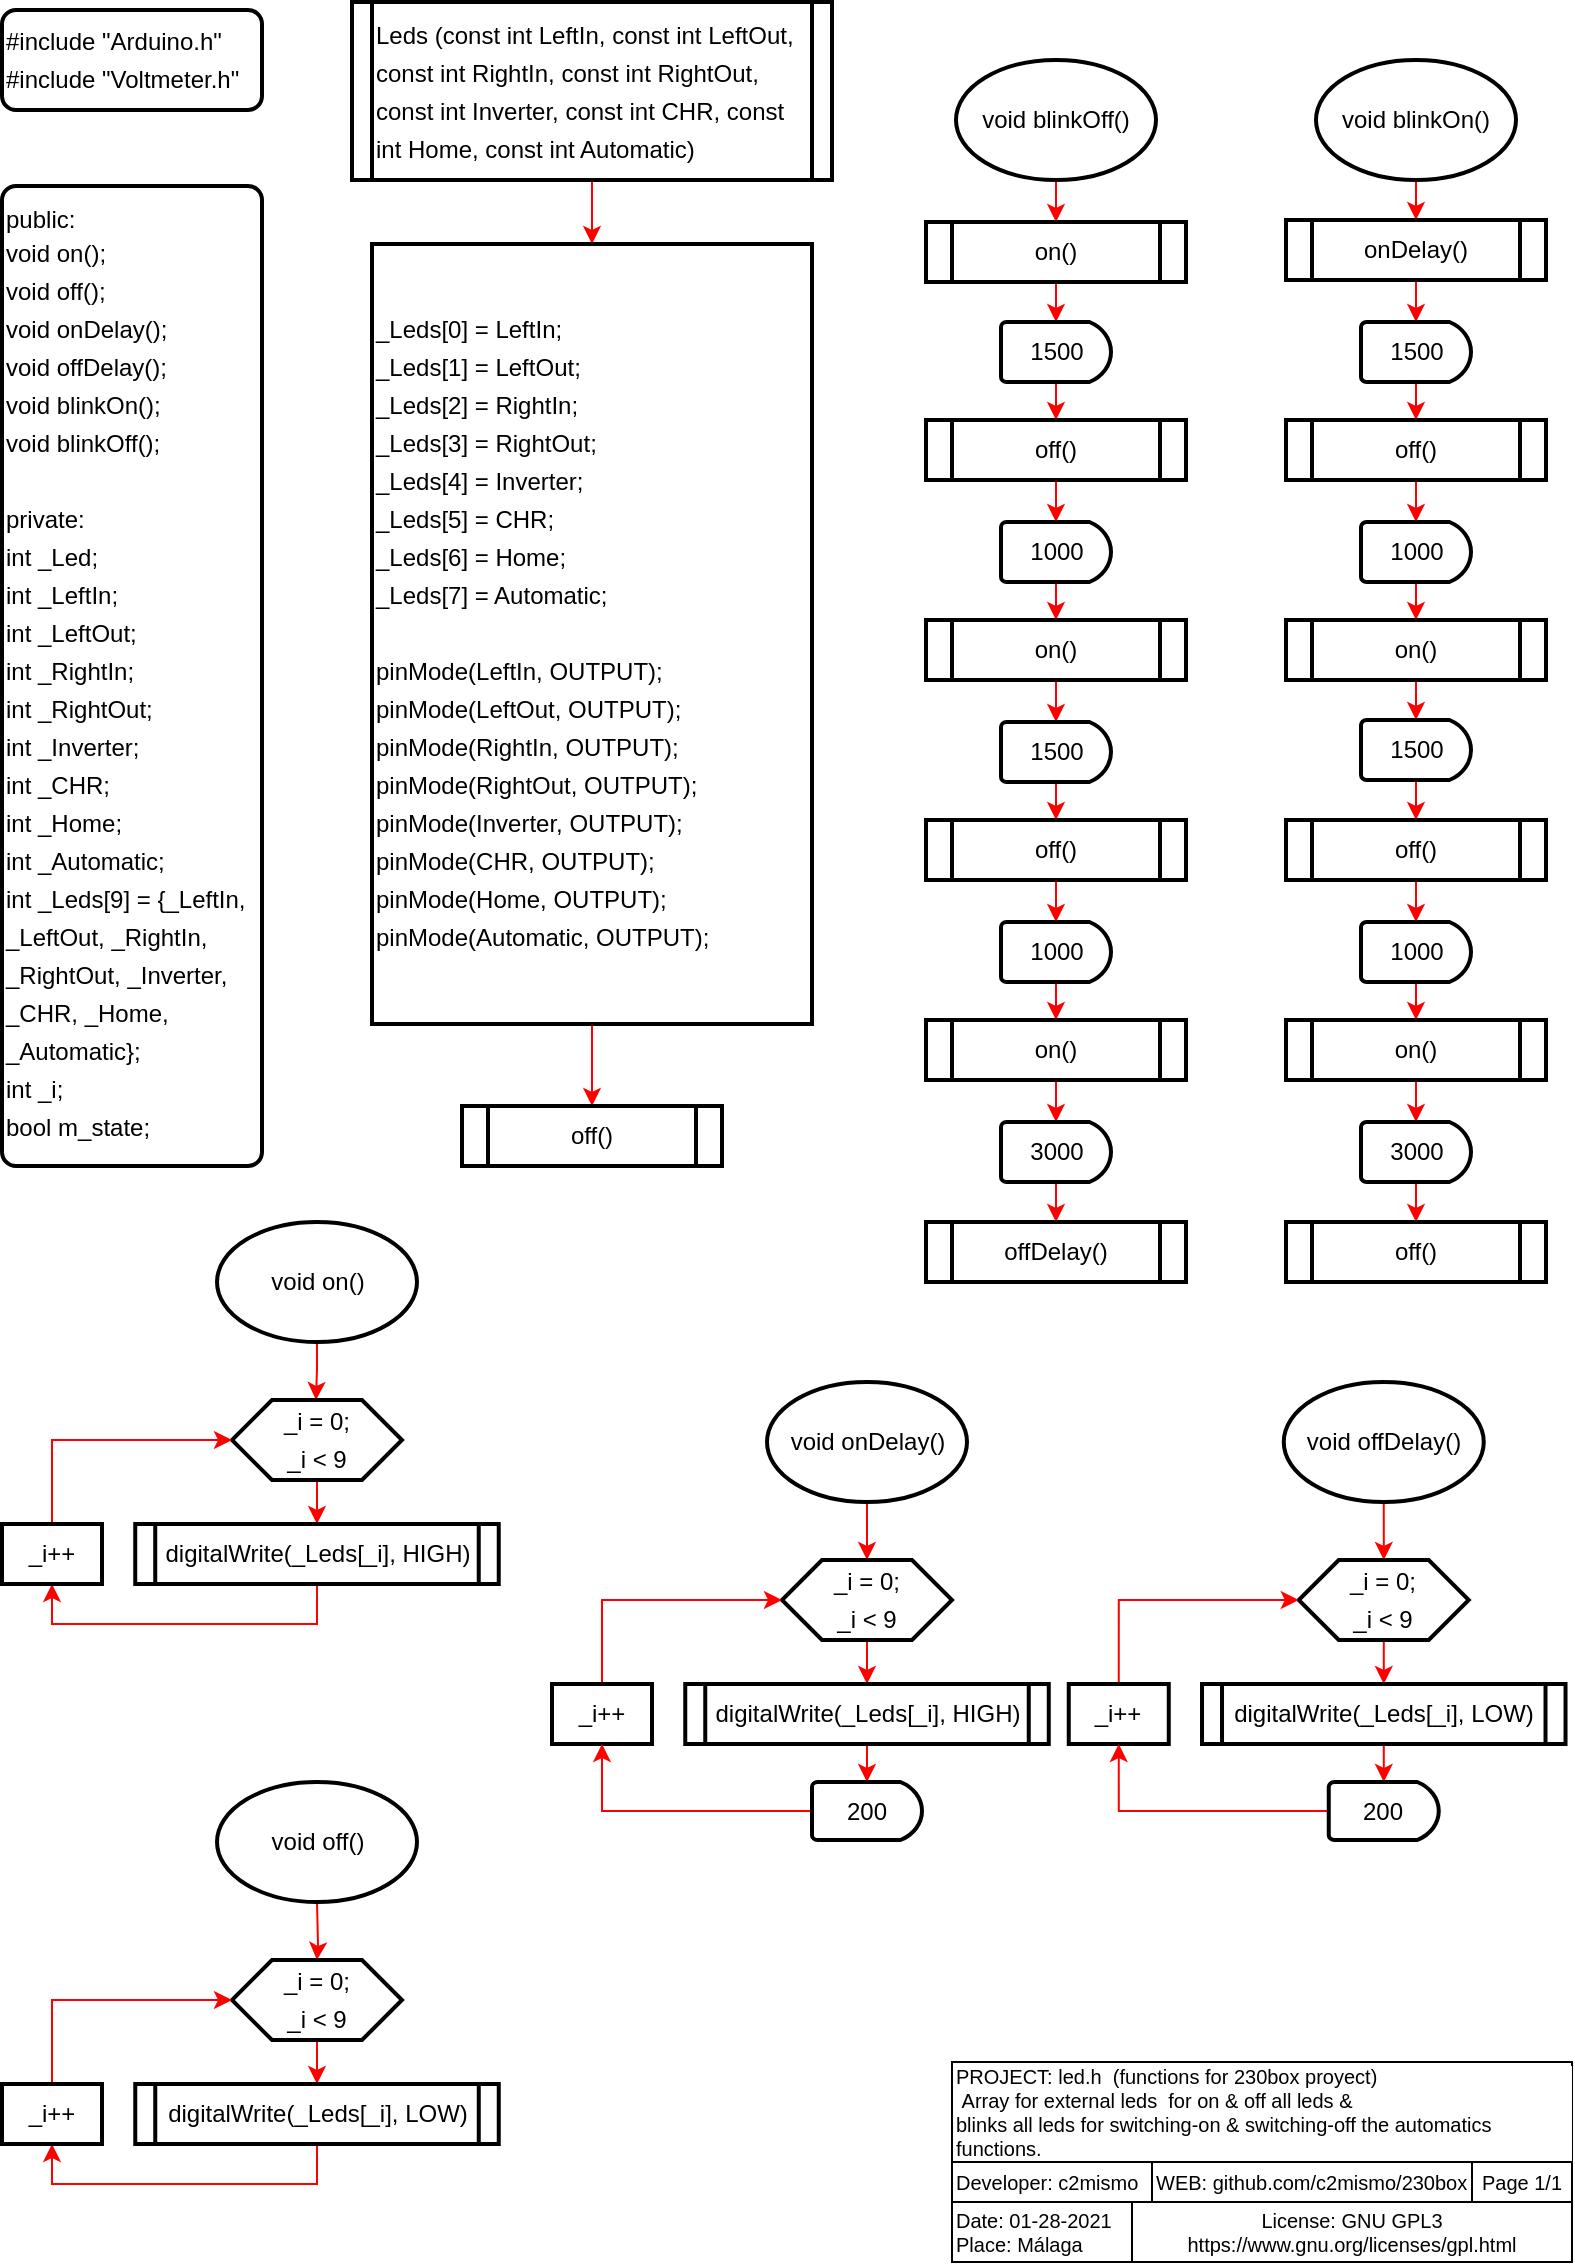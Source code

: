 <mxfile version="14.1.8" type="device"><diagram id="3T3NLvTAPuxVFv2fbF8U" name="Página-1"><mxGraphModel dx="1185" dy="680" grid="1" gridSize="10" guides="1" tooltips="1" connect="1" arrows="1" fold="1" page="1" pageScale="1" pageWidth="827" pageHeight="1169" math="0" shadow="0"><root><mxCell id="0"/><mxCell id="1" parent="0"/><mxCell id="100" value="" style="edgeStyle=orthogonalEdgeStyle;rounded=0;orthogonalLoop=1;jettySize=auto;html=1;strokeColor=#FF0000;fontSize=11;fontColor=#f0f0f0;" parent="1" source="2" target="4" edge="1"><mxGeometry relative="1" as="geometry"/></mxCell><mxCell id="2" value="&lt;div style=&quot;line-height: 19px&quot;&gt;Leds (const int LeftIn, const int LeftOut, const int RightIn, const int RightOut, const int Inverter, const int CHR, const int Home, const int Automatic)&lt;/div&gt;" style="shape=process;whiteSpace=wrap;html=1;backgroundOutline=1;size=0.042;rounded=0;fontColor=#000000;align=left;strokeColor=#000000;strokeWidth=2;fillColor=#FFFFFF;arcSize=14;" parent="1" vertex="1"><mxGeometry x="200" y="20" width="240" height="89" as="geometry"/></mxCell><mxCell id="3" value="&lt;div&gt;&lt;br&gt;&lt;/div&gt;&lt;div&gt;public:&lt;/div&gt;&lt;div&gt;&lt;div style=&quot;line-height: 19px&quot;&gt;&lt;div&gt;void on();&lt;/div&gt;&lt;div&gt;    void off();&lt;/div&gt;&lt;div&gt;    void onDelay();&lt;/div&gt;&lt;div&gt;    void offDelay();&lt;/div&gt;&lt;div&gt;    void blinkOn();&lt;/div&gt;&lt;div&gt;    void blinkOff();&lt;/div&gt;&lt;div&gt;&lt;br&gt;&lt;/div&gt;&lt;div&gt;  private:&lt;/div&gt;&lt;div&gt;    int _Led;&lt;/div&gt;&lt;div&gt;    int _LeftIn;&lt;/div&gt;&lt;div&gt;    int _LeftOut;&lt;/div&gt;&lt;div&gt;    int _RightIn;&lt;/div&gt;&lt;div&gt;    int _RightOut;&lt;/div&gt;&lt;div&gt;    int _Inverter;&lt;/div&gt;&lt;div&gt;    int _CHR;&lt;/div&gt;&lt;div&gt;    int _Home;&lt;/div&gt;&lt;div&gt;    int _Automatic;&lt;/div&gt;&lt;div&gt;    int _Leds[9] = {_LeftIn, _LeftOut, _RightIn, _RightOut, _Inverter, _CHR, _Home, _Automatic};&lt;/div&gt;&lt;div&gt;    int _i;&lt;/div&gt;&lt;div&gt;    bool m_state;&lt;/div&gt;&lt;/div&gt;&lt;/div&gt;&lt;span&gt;&lt;br&gt;&lt;/span&gt;" style="rounded=1;whiteSpace=wrap;html=1;absoluteArcSize=1;arcSize=14;strokeWidth=2;align=left;fontColor=#000000;strokeColor=#000000;fillColor=#FFFFFF;" parent="1" vertex="1"><mxGeometry x="25" y="112" width="130" height="490" as="geometry"/></mxCell><mxCell id="9" value="" style="edgeStyle=orthogonalEdgeStyle;rounded=0;orthogonalLoop=1;jettySize=auto;html=1;strokeColor=#FF0000;" parent="1" source="4" target="8" edge="1"><mxGeometry relative="1" as="geometry"/></mxCell><mxCell id="4" value="&lt;div style=&quot;line-height: 19px&quot;&gt;&lt;div style=&quot;line-height: 19px&quot;&gt;&lt;div&gt;_Leds[0] = LeftIn;&lt;/div&gt;&lt;div&gt;  _Leds[1] = LeftOut;&lt;/div&gt;&lt;div&gt;  _Leds[2] = RightIn;&lt;/div&gt;&lt;div&gt;  _Leds[3] = RightOut;&lt;/div&gt;&lt;div&gt;  _Leds[4] = Inverter;&lt;/div&gt;&lt;div&gt;  _Leds[5] = CHR;&lt;/div&gt;&lt;div&gt;  _Leds[6] = Home;&lt;/div&gt;&lt;div&gt;  _Leds[7] = Automatic;&lt;/div&gt;&lt;div&gt;&lt;br&gt;&lt;/div&gt;&lt;div&gt;&lt;div style=&quot;line-height: 19px&quot;&gt;&lt;div&gt;pinMode(LeftIn, OUTPUT);&lt;/div&gt;&lt;div&gt;  pinMode(LeftOut, OUTPUT);&lt;/div&gt;&lt;div&gt;  pinMode(RightIn, OUTPUT);&lt;/div&gt;&lt;div&gt;  pinMode(RightOut, OUTPUT);&lt;/div&gt;&lt;div&gt;  pinMode(Inverter, OUTPUT);&lt;/div&gt;&lt;div&gt;  pinMode(CHR, OUTPUT);&lt;/div&gt;&lt;div&gt;  pinMode(Home, OUTPUT);&lt;/div&gt;&lt;div&gt;  pinMode(Automatic, OUTPUT);&lt;/div&gt;&lt;/div&gt;&lt;/div&gt;&lt;/div&gt;&lt;/div&gt;" style="rounded=0;whiteSpace=wrap;html=1;absoluteArcSize=1;arcSize=14;strokeWidth=2;align=left;strokeColor=#000000;fillColor=#FFFFFF;fontColor=#000000;" parent="1" vertex="1"><mxGeometry x="210" y="141" width="220" height="390" as="geometry"/></mxCell><mxCell id="5" value="&lt;div style=&quot;line-height: 19px&quot;&gt;&lt;div style=&quot;line-height: 19px&quot;&gt;&lt;div&gt;#include &quot;Arduino.h&quot;&lt;/div&gt;&lt;div&gt;#include &quot;Voltmeter.h&quot;&lt;/div&gt;&lt;/div&gt;&lt;/div&gt;" style="rounded=1;whiteSpace=wrap;html=1;absoluteArcSize=1;arcSize=14;strokeWidth=2;align=left;fontColor=#000000;strokeColor=#000000;fillColor=#FFFFFF;" parent="1" vertex="1"><mxGeometry x="25" y="24" width="130" height="50" as="geometry"/></mxCell><mxCell id="8" value="off()" style="shape=process;whiteSpace=wrap;html=1;backgroundOutline=1;rounded=0;fontColor=#000000;align=center;strokeColor=#000000;strokeWidth=2;fillColor=#FFFFFF;arcSize=14;" parent="1" vertex="1"><mxGeometry x="255" y="572" width="130" height="30" as="geometry"/></mxCell><mxCell id="16" style="edgeStyle=orthogonalEdgeStyle;rounded=0;orthogonalLoop=1;jettySize=auto;html=1;strokeColor=#FF0000;exitX=0.5;exitY=1;exitDx=0;exitDy=0;exitPerimeter=0;" parent="1" source="63nlQOAxAbYTh29MCmmU-101" target="15" edge="1"><mxGeometry relative="1" as="geometry"><mxPoint x="552.034" y="110.0" as="sourcePoint"/></mxGeometry></mxCell><mxCell id="18" value="" style="edgeStyle=orthogonalEdgeStyle;rounded=0;orthogonalLoop=1;jettySize=auto;html=1;fontSize=11;fontColor=#f0f0f0;strokeColor=#FF0000;" parent="1" source="15" target="17" edge="1"><mxGeometry relative="1" as="geometry"/></mxCell><mxCell id="15" value="on()" style="shape=process;whiteSpace=wrap;html=1;backgroundOutline=1;rounded=0;fontColor=#000000;align=center;strokeColor=#000000;strokeWidth=2;fillColor=#FFFFFF;arcSize=14;" parent="1" vertex="1"><mxGeometry x="487" y="130" width="130" height="30" as="geometry"/></mxCell><mxCell id="36" value="" style="edgeStyle=orthogonalEdgeStyle;rounded=0;orthogonalLoop=1;jettySize=auto;html=1;fontSize=11;fontColor=#f0f0f0;strokeColor=#FF0000;entryX=0.5;entryY=0;entryDx=0;entryDy=0;" parent="1" source="17" target="19" edge="1"><mxGeometry relative="1" as="geometry"/></mxCell><mxCell id="17" value="1500" style="strokeWidth=2;html=1;shape=mxgraph.flowchart.delay;whiteSpace=wrap;rounded=0;fontColor=#000000;strokeColor=#000000;fillColor=#FFFFFF;arcSize=14;" parent="1" vertex="1"><mxGeometry x="524.5" y="180" width="55" height="30" as="geometry"/></mxCell><mxCell id="35" value="" style="edgeStyle=orthogonalEdgeStyle;rounded=0;orthogonalLoop=1;jettySize=auto;html=1;fontSize=11;fontColor=#f0f0f0;strokeColor=#FF0000;entryX=0.5;entryY=0;entryDx=0;entryDy=0;entryPerimeter=0;" parent="1" source="19" target="20" edge="1"><mxGeometry relative="1" as="geometry"/></mxCell><mxCell id="19" value="off()" style="shape=process;whiteSpace=wrap;html=1;backgroundOutline=1;rounded=0;fontColor=#000000;strokeColor=#000000;strokeWidth=2;fillColor=#FFFFFF;arcSize=14;" parent="1" vertex="1"><mxGeometry x="487" y="229" width="130" height="30" as="geometry"/></mxCell><mxCell id="34" value="" style="edgeStyle=orthogonalEdgeStyle;rounded=0;orthogonalLoop=1;jettySize=auto;html=1;fontSize=11;fontColor=#f0f0f0;strokeColor=#FF0000;entryX=0.5;entryY=0;entryDx=0;entryDy=0;" parent="1" source="20" target="21" edge="1"><mxGeometry relative="1" as="geometry"/></mxCell><mxCell id="20" value="1000" style="strokeWidth=2;html=1;shape=mxgraph.flowchart.delay;whiteSpace=wrap;rounded=0;fontColor=#000000;strokeColor=#000000;fillColor=#FFFFFF;arcSize=14;" parent="1" vertex="1"><mxGeometry x="524.5" y="280" width="55" height="30" as="geometry"/></mxCell><mxCell id="33" value="" style="edgeStyle=orthogonalEdgeStyle;rounded=0;orthogonalLoop=1;jettySize=auto;html=1;fontSize=11;fontColor=#f0f0f0;strokeColor=#FF0000;entryX=0.5;entryY=0;entryDx=0;entryDy=0;entryPerimeter=0;" parent="1" source="21" target="22" edge="1"><mxGeometry relative="1" as="geometry"/></mxCell><mxCell id="21" value="on()" style="shape=process;whiteSpace=wrap;html=1;backgroundOutline=1;rounded=0;fontColor=#000000;strokeColor=#000000;strokeWidth=2;fillColor=#FFFFFF;arcSize=14;" parent="1" vertex="1"><mxGeometry x="487" y="329" width="130" height="30" as="geometry"/></mxCell><mxCell id="32" value="" style="edgeStyle=orthogonalEdgeStyle;rounded=0;orthogonalLoop=1;jettySize=auto;html=1;fontSize=11;fontColor=#f0f0f0;strokeColor=#FF0000;entryX=0.5;entryY=0;entryDx=0;entryDy=0;" parent="1" source="22" target="23" edge="1"><mxGeometry relative="1" as="geometry"/></mxCell><mxCell id="22" value="1500" style="strokeWidth=2;html=1;shape=mxgraph.flowchart.delay;whiteSpace=wrap;rounded=0;fontColor=#000000;strokeColor=#000000;fillColor=#FFFFFF;arcSize=14;" parent="1" vertex="1"><mxGeometry x="524.5" y="380" width="55" height="30" as="geometry"/></mxCell><mxCell id="31" value="" style="edgeStyle=orthogonalEdgeStyle;rounded=0;orthogonalLoop=1;jettySize=auto;html=1;fontSize=11;fontColor=#f0f0f0;strokeColor=#FF0000;entryX=0.5;entryY=0;entryDx=0;entryDy=0;entryPerimeter=0;" parent="1" source="23" target="24" edge="1"><mxGeometry relative="1" as="geometry"/></mxCell><mxCell id="23" value="off()" style="shape=process;whiteSpace=wrap;html=1;backgroundOutline=1;rounded=0;fontColor=#000000;strokeColor=#000000;strokeWidth=2;fillColor=#FFFFFF;arcSize=14;" parent="1" vertex="1"><mxGeometry x="487" y="429" width="130" height="30" as="geometry"/></mxCell><mxCell id="30" value="" style="edgeStyle=orthogonalEdgeStyle;rounded=0;orthogonalLoop=1;jettySize=auto;html=1;fontSize=11;fontColor=#f0f0f0;strokeColor=#FF0000;entryX=0.5;entryY=0;entryDx=0;entryDy=0;" parent="1" source="24" target="25" edge="1"><mxGeometry relative="1" as="geometry"/></mxCell><mxCell id="24" value="1000" style="strokeWidth=2;html=1;shape=mxgraph.flowchart.delay;whiteSpace=wrap;rounded=0;fontColor=#000000;strokeColor=#000000;fillColor=#FFFFFF;arcSize=14;" parent="1" vertex="1"><mxGeometry x="524.5" y="480" width="55" height="30" as="geometry"/></mxCell><mxCell id="29" value="" style="edgeStyle=orthogonalEdgeStyle;rounded=0;orthogonalLoop=1;jettySize=auto;html=1;fontSize=11;fontColor=#f0f0f0;strokeColor=#FF0000;entryX=0.5;entryY=0;entryDx=0;entryDy=0;entryPerimeter=0;" parent="1" source="25" target="26" edge="1"><mxGeometry relative="1" as="geometry"/></mxCell><mxCell id="25" value="on()" style="shape=process;whiteSpace=wrap;html=1;backgroundOutline=1;rounded=0;fontColor=#000000;strokeColor=#000000;strokeWidth=2;fillColor=#FFFFFF;arcSize=14;" parent="1" vertex="1"><mxGeometry x="487" y="529" width="130" height="30" as="geometry"/></mxCell><mxCell id="28" value="" style="edgeStyle=orthogonalEdgeStyle;rounded=0;orthogonalLoop=1;jettySize=auto;html=1;fontSize=11;fontColor=#f0f0f0;strokeColor=#FF0000;" parent="1" source="26" target="27" edge="1"><mxGeometry relative="1" as="geometry"/></mxCell><mxCell id="26" value="3000" style="strokeWidth=2;html=1;shape=mxgraph.flowchart.delay;whiteSpace=wrap;rounded=0;fontColor=#000000;strokeColor=#000000;fillColor=#FFFFFF;arcSize=14;" parent="1" vertex="1"><mxGeometry x="524.5" y="580" width="55" height="30" as="geometry"/></mxCell><mxCell id="27" value="offDelay()" style="shape=process;whiteSpace=wrap;html=1;backgroundOutline=1;rounded=0;fontColor=#000000;align=center;strokeColor=#000000;strokeWidth=2;fillColor=#FFFFFF;arcSize=14;" parent="1" vertex="1"><mxGeometry x="487" y="630" width="130" height="30" as="geometry"/></mxCell><mxCell id="37" style="edgeStyle=orthogonalEdgeStyle;rounded=0;orthogonalLoop=1;jettySize=auto;html=1;strokeColor=#FF0000;exitX=0.5;exitY=1;exitDx=0;exitDy=0;exitPerimeter=0;" parent="1" source="63nlQOAxAbYTh29MCmmU-102" target="40" edge="1"><mxGeometry relative="1" as="geometry"><mxPoint x="732.034" y="110" as="sourcePoint"/></mxGeometry></mxCell><mxCell id="39" value="" style="edgeStyle=orthogonalEdgeStyle;rounded=0;orthogonalLoop=1;jettySize=auto;html=1;fontSize=11;fontColor=#f0f0f0;strokeColor=#FF0000;" parent="1" source="40" target="42" edge="1"><mxGeometry relative="1" as="geometry"/></mxCell><mxCell id="40" value="onDelay()" style="shape=process;whiteSpace=wrap;html=1;backgroundOutline=1;rounded=0;fontColor=#000000;strokeColor=#000000;strokeWidth=2;fillColor=#FFFFFF;arcSize=14;" parent="1" vertex="1"><mxGeometry x="667" y="129" width="130" height="30" as="geometry"/></mxCell><mxCell id="41" value="" style="edgeStyle=orthogonalEdgeStyle;rounded=0;orthogonalLoop=1;jettySize=auto;html=1;fontSize=11;fontColor=#f0f0f0;strokeColor=#FF0000;entryX=0.5;entryY=0;entryDx=0;entryDy=0;" parent="1" source="42" target="44" edge="1"><mxGeometry relative="1" as="geometry"/></mxCell><mxCell id="42" value="1500" style="strokeWidth=2;html=1;shape=mxgraph.flowchart.delay;whiteSpace=wrap;rounded=0;fontColor=#000000;strokeColor=#000000;fillColor=#FFFFFF;arcSize=14;" parent="1" vertex="1"><mxGeometry x="704.5" y="180" width="55" height="30" as="geometry"/></mxCell><mxCell id="43" value="" style="edgeStyle=orthogonalEdgeStyle;rounded=0;orthogonalLoop=1;jettySize=auto;html=1;fontSize=11;fontColor=#f0f0f0;strokeColor=#FF0000;entryX=0.5;entryY=0;entryDx=0;entryDy=0;entryPerimeter=0;" parent="1" source="44" target="46" edge="1"><mxGeometry relative="1" as="geometry"/></mxCell><mxCell id="44" value="off()" style="shape=process;whiteSpace=wrap;html=1;backgroundOutline=1;rounded=0;fontColor=#000000;strokeColor=#000000;strokeWidth=2;fillColor=#FFFFFF;arcSize=14;" parent="1" vertex="1"><mxGeometry x="667" y="229" width="130" height="30" as="geometry"/></mxCell><mxCell id="45" value="" style="edgeStyle=orthogonalEdgeStyle;rounded=0;orthogonalLoop=1;jettySize=auto;html=1;fontSize=11;fontColor=#f0f0f0;strokeColor=#FF0000;entryX=0.5;entryY=0;entryDx=0;entryDy=0;" parent="1" source="46" target="48" edge="1"><mxGeometry relative="1" as="geometry"/></mxCell><mxCell id="46" value="1000" style="strokeWidth=2;html=1;shape=mxgraph.flowchart.delay;whiteSpace=wrap;rounded=0;fontColor=#000000;strokeColor=#000000;fillColor=#FFFFFF;arcSize=14;" parent="1" vertex="1"><mxGeometry x="704.5" y="280" width="55" height="30" as="geometry"/></mxCell><mxCell id="47" value="" style="edgeStyle=orthogonalEdgeStyle;rounded=0;orthogonalLoop=1;jettySize=auto;html=1;fontSize=11;fontColor=#f0f0f0;strokeColor=#FF0000;entryX=0.5;entryY=0;entryDx=0;entryDy=0;entryPerimeter=0;" parent="1" source="48" target="50" edge="1"><mxGeometry relative="1" as="geometry"/></mxCell><mxCell id="48" value="on()" style="shape=process;whiteSpace=wrap;html=1;backgroundOutline=1;rounded=0;fontColor=#000000;strokeColor=#000000;strokeWidth=2;fillColor=#FFFFFF;arcSize=14;" parent="1" vertex="1"><mxGeometry x="667" y="329" width="130" height="30" as="geometry"/></mxCell><mxCell id="49" value="" style="edgeStyle=orthogonalEdgeStyle;rounded=0;orthogonalLoop=1;jettySize=auto;html=1;fontSize=11;fontColor=#f0f0f0;strokeColor=#FF0000;entryX=0.5;entryY=0;entryDx=0;entryDy=0;" parent="1" source="50" target="52" edge="1"><mxGeometry relative="1" as="geometry"/></mxCell><mxCell id="50" value="1500" style="strokeWidth=2;html=1;shape=mxgraph.flowchart.delay;whiteSpace=wrap;rounded=0;fontColor=#000000;strokeColor=#000000;fillColor=#FFFFFF;arcSize=14;" parent="1" vertex="1"><mxGeometry x="704.5" y="379" width="55" height="30" as="geometry"/></mxCell><mxCell id="51" value="" style="edgeStyle=orthogonalEdgeStyle;rounded=0;orthogonalLoop=1;jettySize=auto;html=1;fontSize=11;fontColor=#f0f0f0;strokeColor=#FF0000;entryX=0.5;entryY=0;entryDx=0;entryDy=0;entryPerimeter=0;" parent="1" source="52" target="54" edge="1"><mxGeometry relative="1" as="geometry"/></mxCell><mxCell id="52" value="off()" style="shape=process;whiteSpace=wrap;html=1;backgroundOutline=1;rounded=0;fontColor=#000000;strokeColor=#000000;strokeWidth=2;fillColor=#FFFFFF;arcSize=14;" parent="1" vertex="1"><mxGeometry x="667" y="429" width="130" height="30" as="geometry"/></mxCell><mxCell id="53" value="" style="edgeStyle=orthogonalEdgeStyle;rounded=0;orthogonalLoop=1;jettySize=auto;html=1;fontSize=11;fontColor=#f0f0f0;strokeColor=#FF0000;entryX=0.5;entryY=0;entryDx=0;entryDy=0;" parent="1" source="54" target="56" edge="1"><mxGeometry relative="1" as="geometry"/></mxCell><mxCell id="54" value="1000" style="strokeWidth=2;html=1;shape=mxgraph.flowchart.delay;whiteSpace=wrap;rounded=0;fontColor=#000000;strokeColor=#000000;fillColor=#FFFFFF;arcSize=14;" parent="1" vertex="1"><mxGeometry x="704.5" y="480" width="55" height="30" as="geometry"/></mxCell><mxCell id="55" value="" style="edgeStyle=orthogonalEdgeStyle;rounded=0;orthogonalLoop=1;jettySize=auto;html=1;fontSize=11;fontColor=#f0f0f0;strokeColor=#FF0000;entryX=0.5;entryY=0;entryDx=0;entryDy=0;entryPerimeter=0;" parent="1" source="56" target="58" edge="1"><mxGeometry relative="1" as="geometry"/></mxCell><mxCell id="56" value="on()" style="shape=process;whiteSpace=wrap;html=1;backgroundOutline=1;rounded=0;fontColor=#000000;strokeColor=#000000;strokeWidth=2;fillColor=#FFFFFF;arcSize=14;" parent="1" vertex="1"><mxGeometry x="667" y="529" width="130" height="30" as="geometry"/></mxCell><mxCell id="57" value="" style="edgeStyle=orthogonalEdgeStyle;rounded=0;orthogonalLoop=1;jettySize=auto;html=1;fontSize=11;fontColor=#f0f0f0;strokeColor=#FF0000;" parent="1" source="58" target="59" edge="1"><mxGeometry relative="1" as="geometry"/></mxCell><mxCell id="58" value="3000" style="strokeWidth=2;html=1;shape=mxgraph.flowchart.delay;whiteSpace=wrap;rounded=0;fontColor=#000000;strokeColor=#000000;fillColor=#FFFFFF;arcSize=14;" parent="1" vertex="1"><mxGeometry x="704.5" y="580" width="55" height="30" as="geometry"/></mxCell><mxCell id="59" value="off()" style="shape=process;whiteSpace=wrap;html=1;backgroundOutline=1;rounded=0;fontColor=#000000;align=center;strokeColor=#000000;strokeWidth=2;fillColor=#FFFFFF;arcSize=14;" parent="1" vertex="1"><mxGeometry x="667" y="630" width="130" height="30" as="geometry"/></mxCell><mxCell id="63" value="" style="edgeStyle=orthogonalEdgeStyle;rounded=0;orthogonalLoop=1;jettySize=auto;html=1;entryX=0.5;entryY=0;entryDx=0;entryDy=0;fontSize=11;fontColor=#f0f0f0;strokeColor=#FF0000;" parent="1" source="60" target="63nlQOAxAbYTh29MCmmU-108" edge="1"><mxGeometry relative="1" as="geometry"><mxPoint x="182.5" y="781" as="targetPoint"/></mxGeometry></mxCell><mxCell id="70" value="" style="edgeStyle=orthogonalEdgeStyle;rounded=0;orthogonalLoop=1;jettySize=auto;html=1;fontSize=11;fontColor=#f0f0f0;strokeColor=#FF0000;" parent="1" target="60" edge="1"><mxGeometry relative="1" as="geometry"><mxPoint x="182.483" y="690" as="sourcePoint"/><Array as="points"><mxPoint x="182" y="703"/><mxPoint x="182" y="703"/></Array></mxGeometry></mxCell><mxCell id="60" value="&lt;div style=&quot;line-height: 19px&quot;&gt;_i = 0;&lt;/div&gt;&lt;div style=&quot;line-height: 19px&quot;&gt;_i &amp;lt; 9&lt;/div&gt;" style="shape=hexagon;perimeter=hexagonPerimeter2;whiteSpace=wrap;html=1;fixedSize=1;rounded=0;fontColor=#000000;strokeColor=#000000;strokeWidth=2;fillColor=#FFFFFF;arcSize=14;" parent="1" vertex="1"><mxGeometry x="140" y="719" width="85" height="40" as="geometry"/></mxCell><mxCell id="64" style="edgeStyle=orthogonalEdgeStyle;rounded=0;orthogonalLoop=1;jettySize=auto;html=1;entryX=0;entryY=0.5;entryDx=0;entryDy=0;exitX=0.5;exitY=0;exitDx=0;exitDy=0;fontSize=11;fontColor=#f0f0f0;strokeColor=#FF0000;" parent="1" source="68" target="60" edge="1"><mxGeometry relative="1" as="geometry"><mxPoint x="47.5" y="711" as="targetPoint"/><mxPoint x="47.5" y="781" as="sourcePoint"/><Array as="points"><mxPoint x="50" y="739"/></Array></mxGeometry></mxCell><mxCell id="65" style="edgeStyle=orthogonalEdgeStyle;rounded=0;orthogonalLoop=1;jettySize=auto;html=1;exitX=0.5;exitY=1;exitDx=0;exitDy=0;entryX=0.5;entryY=1;entryDx=0;entryDy=0;fontSize=11;fontColor=#f0f0f0;strokeColor=#FF0000;" parent="1" source="63nlQOAxAbYTh29MCmmU-108" target="68" edge="1"><mxGeometry relative="1" as="geometry"><mxPoint x="182.5" y="811" as="sourcePoint"/><mxPoint x="-5" y="831" as="targetPoint"/><Array as="points"><mxPoint x="183" y="831"/><mxPoint x="50" y="831"/></Array></mxGeometry></mxCell><mxCell id="68" value="_i++" style="rounded=0;whiteSpace=wrap;html=1;fontColor=#000000;strokeColor=#000000;strokeWidth=2;fillColor=#FFFFFF;arcSize=14;" parent="1" vertex="1"><mxGeometry x="25" y="781" width="50" height="30" as="geometry"/></mxCell><mxCell id="72" value="" style="edgeStyle=orthogonalEdgeStyle;rounded=0;orthogonalLoop=1;jettySize=auto;html=1;entryX=0.5;entryY=0;entryDx=0;entryDy=0;fontSize=11;fontColor=#f0f0f0;strokeColor=#FF0000;" parent="1" source="74" target="63nlQOAxAbYTh29MCmmU-111" edge="1"><mxGeometry relative="1" as="geometry"><mxPoint x="182.5" y="1061" as="targetPoint"/></mxGeometry></mxCell><mxCell id="73" value="" style="edgeStyle=orthogonalEdgeStyle;rounded=0;orthogonalLoop=1;jettySize=auto;html=1;fontSize=11;fontColor=#f0f0f0;strokeColor=#FF0000;" parent="1" target="74" edge="1"><mxGeometry relative="1" as="geometry"><mxPoint x="182.5" y="970" as="sourcePoint"/></mxGeometry></mxCell><mxCell id="74" value="&lt;div style=&quot;line-height: 19px&quot;&gt;_i = 0;&lt;/div&gt;&lt;div style=&quot;line-height: 19px&quot;&gt;_i &amp;lt; 9&lt;/div&gt;" style="shape=hexagon;perimeter=hexagonPerimeter2;whiteSpace=wrap;html=1;fixedSize=1;rounded=0;fontColor=#000000;strokeColor=#000000;strokeWidth=2;fillColor=#FFFFFF;arcSize=14;" parent="1" vertex="1"><mxGeometry x="140" y="999" width="85" height="40" as="geometry"/></mxCell><mxCell id="75" style="edgeStyle=orthogonalEdgeStyle;rounded=0;orthogonalLoop=1;jettySize=auto;html=1;entryX=0;entryY=0.5;entryDx=0;entryDy=0;exitX=0.5;exitY=0;exitDx=0;exitDy=0;fontSize=11;fontColor=#f0f0f0;strokeColor=#FF0000;" parent="1" source="78" target="74" edge="1"><mxGeometry relative="1" as="geometry"><mxPoint x="47.5" y="991" as="targetPoint"/><mxPoint x="47.5" y="1061" as="sourcePoint"/><Array as="points"><mxPoint x="50" y="1019"/></Array></mxGeometry></mxCell><mxCell id="76" style="edgeStyle=orthogonalEdgeStyle;rounded=0;orthogonalLoop=1;jettySize=auto;html=1;exitX=0.5;exitY=1;exitDx=0;exitDy=0;entryX=0.5;entryY=1;entryDx=0;entryDy=0;fontSize=11;fontColor=#f0f0f0;strokeColor=#FF0000;" parent="1" source="63nlQOAxAbYTh29MCmmU-111" target="78" edge="1"><mxGeometry relative="1" as="geometry"><mxPoint x="182.5" y="1091" as="sourcePoint"/><mxPoint x="-5" y="1111" as="targetPoint"/><Array as="points"><mxPoint x="182" y="1111"/><mxPoint x="50" y="1111"/></Array></mxGeometry></mxCell><mxCell id="78" value="_i++" style="rounded=0;whiteSpace=wrap;html=1;fontColor=#000000;strokeColor=#000000;strokeWidth=2;fillColor=#FFFFFF;arcSize=14;" parent="1" vertex="1"><mxGeometry x="25" y="1061" width="50" height="30" as="geometry"/></mxCell><mxCell id="80" value="" style="edgeStyle=orthogonalEdgeStyle;rounded=0;orthogonalLoop=1;jettySize=auto;html=1;entryX=0.5;entryY=0;entryDx=0;entryDy=0;fontSize=11;fontColor=#f0f0f0;strokeColor=#FF0000;" parent="1" source="82" target="63nlQOAxAbYTh29MCmmU-110" edge="1"><mxGeometry relative="1" as="geometry"><mxPoint x="715.88" y="861" as="targetPoint"/></mxGeometry></mxCell><mxCell id="81" value="" style="edgeStyle=orthogonalEdgeStyle;rounded=0;orthogonalLoop=1;jettySize=auto;html=1;fontSize=11;fontColor=#f0f0f0;strokeColor=#FF0000;exitX=0.5;exitY=1;exitDx=0;exitDy=0;exitPerimeter=0;" parent="1" source="63nlQOAxAbYTh29MCmmU-106" target="82" edge="1"><mxGeometry relative="1" as="geometry"><mxPoint x="715.88" y="770" as="sourcePoint"/></mxGeometry></mxCell><mxCell id="82" value="&lt;div style=&quot;line-height: 19px&quot;&gt;_i = 0;&lt;/div&gt;&lt;div style=&quot;line-height: 19px&quot;&gt;_i &amp;lt; 9&lt;/div&gt;" style="shape=hexagon;perimeter=hexagonPerimeter2;whiteSpace=wrap;html=1;fixedSize=1;rounded=0;fontColor=#000000;strokeColor=#000000;strokeWidth=2;fillColor=#FFFFFF;arcSize=14;" parent="1" vertex="1"><mxGeometry x="673.38" y="799" width="85" height="40" as="geometry"/></mxCell><mxCell id="83" style="edgeStyle=orthogonalEdgeStyle;rounded=0;orthogonalLoop=1;jettySize=auto;html=1;entryX=0;entryY=0.5;entryDx=0;entryDy=0;exitX=0.5;exitY=0;exitDx=0;exitDy=0;fontSize=11;fontColor=#f0f0f0;strokeColor=#FF0000;" parent="1" source="86" target="82" edge="1"><mxGeometry relative="1" as="geometry"><mxPoint x="580.88" y="791" as="targetPoint"/><mxPoint x="580.88" y="861" as="sourcePoint"/><Array as="points"><mxPoint x="583.38" y="819"/></Array></mxGeometry></mxCell><mxCell id="88" value="" style="edgeStyle=orthogonalEdgeStyle;rounded=0;orthogonalLoop=1;jettySize=auto;html=1;fontSize=11;fontColor=#f0f0f0;strokeColor=#FF0000;exitX=0.5;exitY=1;exitDx=0;exitDy=0;" parent="1" source="63nlQOAxAbYTh29MCmmU-110" target="87" edge="1"><mxGeometry relative="1" as="geometry"><mxPoint x="715.936" y="891" as="sourcePoint"/></mxGeometry></mxCell><mxCell id="86" value="_i++" style="rounded=0;whiteSpace=wrap;html=1;fontColor=#000000;strokeColor=#000000;strokeWidth=2;fillColor=#FFFFFF;arcSize=14;" parent="1" vertex="1"><mxGeometry x="558.38" y="861" width="50" height="30" as="geometry"/></mxCell><mxCell id="89" style="edgeStyle=orthogonalEdgeStyle;rounded=0;orthogonalLoop=1;jettySize=auto;html=1;entryX=0.5;entryY=1;entryDx=0;entryDy=0;fontSize=11;fontColor=#f0f0f0;strokeColor=#FF0000;" parent="1" source="87" target="86" edge="1"><mxGeometry relative="1" as="geometry"/></mxCell><mxCell id="87" value="200" style="strokeWidth=2;html=1;shape=mxgraph.flowchart.delay;whiteSpace=wrap;rounded=0;fontColor=#000000;strokeColor=#000000;fillColor=#FFFFFF;arcSize=14;" parent="1" vertex="1"><mxGeometry x="688.38" y="910" width="55" height="29" as="geometry"/></mxCell><mxCell id="91" value="" style="edgeStyle=orthogonalEdgeStyle;rounded=0;orthogonalLoop=1;jettySize=auto;html=1;entryX=0.5;entryY=0;entryDx=0;entryDy=0;fontSize=11;fontColor=#f0f0f0;strokeColor=#FF0000;" parent="1" source="93" target="63nlQOAxAbYTh29MCmmU-109" edge="1"><mxGeometry relative="1" as="geometry"><mxPoint x="457.5" y="861" as="targetPoint"/></mxGeometry></mxCell><mxCell id="92" value="" style="edgeStyle=orthogonalEdgeStyle;rounded=0;orthogonalLoop=1;jettySize=auto;html=1;fontSize=11;fontColor=#f0f0f0;strokeColor=#FF0000;exitX=0.5;exitY=1;exitDx=0;exitDy=0;exitPerimeter=0;" parent="1" source="63nlQOAxAbYTh29MCmmU-105" target="93" edge="1"><mxGeometry relative="1" as="geometry"><mxPoint x="457.5" y="770" as="sourcePoint"/></mxGeometry></mxCell><mxCell id="93" value="&lt;div style=&quot;line-height: 19px&quot;&gt;_i = 0;&lt;/div&gt;&lt;div style=&quot;line-height: 19px&quot;&gt;_i &amp;lt; 9&lt;/div&gt;" style="shape=hexagon;perimeter=hexagonPerimeter2;whiteSpace=wrap;html=1;fixedSize=1;rounded=0;fontColor=#000000;strokeColor=#000000;strokeWidth=2;fillColor=#FFFFFF;arcSize=14;" parent="1" vertex="1"><mxGeometry x="415" y="799" width="85" height="40" as="geometry"/></mxCell><mxCell id="94" style="edgeStyle=orthogonalEdgeStyle;rounded=0;orthogonalLoop=1;jettySize=auto;html=1;entryX=0;entryY=0.5;entryDx=0;entryDy=0;exitX=0.5;exitY=0;exitDx=0;exitDy=0;fontSize=11;fontColor=#f0f0f0;strokeColor=#FF0000;" parent="1" source="97" target="93" edge="1"><mxGeometry relative="1" as="geometry"><mxPoint x="322.5" y="791" as="targetPoint"/><mxPoint x="322.5" y="861" as="sourcePoint"/><Array as="points"><mxPoint x="325" y="819"/></Array></mxGeometry></mxCell><mxCell id="95" value="" style="edgeStyle=orthogonalEdgeStyle;rounded=0;orthogonalLoop=1;jettySize=auto;html=1;fontSize=11;fontColor=#f0f0f0;strokeColor=#FF0000;exitX=0.5;exitY=1;exitDx=0;exitDy=0;" parent="1" source="63nlQOAxAbYTh29MCmmU-109" target="99" edge="1"><mxGeometry relative="1" as="geometry"><mxPoint x="457.56" y="891" as="sourcePoint"/></mxGeometry></mxCell><mxCell id="97" value="_i++" style="rounded=0;whiteSpace=wrap;html=1;fontColor=#000000;strokeColor=#000000;strokeWidth=2;fillColor=#FFFFFF;arcSize=14;" parent="1" vertex="1"><mxGeometry x="300" y="861" width="50" height="30" as="geometry"/></mxCell><mxCell id="98" style="edgeStyle=orthogonalEdgeStyle;rounded=0;orthogonalLoop=1;jettySize=auto;html=1;entryX=0.5;entryY=1;entryDx=0;entryDy=0;fontSize=11;fontColor=#f0f0f0;strokeColor=#FF0000;" parent="1" source="99" target="97" edge="1"><mxGeometry relative="1" as="geometry"/></mxCell><mxCell id="99" value="200" style="strokeWidth=2;html=1;shape=mxgraph.flowchart.delay;whiteSpace=wrap;rounded=0;fontColor=#000000;strokeColor=#000000;fillColor=#FFFFFF;arcSize=14;" parent="1" vertex="1"><mxGeometry x="430" y="910" width="55" height="29" as="geometry"/></mxCell><mxCell id="63nlQOAxAbYTh29MCmmU-101" value="void blinkOff()" style="strokeWidth=2;html=1;shape=mxgraph.flowchart.start_1;whiteSpace=wrap;rounded=0;fontColor=#000000;strokeColor=#000000;fillColor=#FFFFFF;arcSize=14;" vertex="1" parent="1"><mxGeometry x="502" y="49" width="100" height="60" as="geometry"/></mxCell><mxCell id="63nlQOAxAbYTh29MCmmU-102" value="void blinkOn()" style="strokeWidth=2;html=1;shape=mxgraph.flowchart.start_1;whiteSpace=wrap;rounded=0;fontColor=#000000;strokeColor=#000000;fillColor=#FFFFFF;arcSize=14;" vertex="1" parent="1"><mxGeometry x="682" y="49" width="100" height="60" as="geometry"/></mxCell><mxCell id="63nlQOAxAbYTh29MCmmU-103" value="void on()" style="strokeWidth=2;html=1;shape=mxgraph.flowchart.start_1;whiteSpace=wrap;rounded=0;fontColor=#000000;strokeColor=#000000;fillColor=#FFFFFF;arcSize=14;" vertex="1" parent="1"><mxGeometry x="132.5" y="630" width="100" height="60" as="geometry"/></mxCell><mxCell id="63nlQOAxAbYTh29MCmmU-104" value="void off()" style="strokeWidth=2;html=1;shape=mxgraph.flowchart.start_1;whiteSpace=wrap;rounded=0;fontColor=#000000;strokeColor=#000000;fillColor=#FFFFFF;arcSize=14;" vertex="1" parent="1"><mxGeometry x="132.5" y="910" width="100" height="60" as="geometry"/></mxCell><mxCell id="63nlQOAxAbYTh29MCmmU-105" value="void onDelay()" style="strokeWidth=2;html=1;shape=mxgraph.flowchart.start_1;whiteSpace=wrap;rounded=0;fontColor=#000000;strokeColor=#000000;fillColor=#FFFFFF;arcSize=14;" vertex="1" parent="1"><mxGeometry x="407.5" y="710" width="100" height="60" as="geometry"/></mxCell><mxCell id="63nlQOAxAbYTh29MCmmU-106" value="void offDelay()" style="strokeWidth=2;html=1;shape=mxgraph.flowchart.start_1;whiteSpace=wrap;rounded=0;fontColor=#000000;strokeColor=#000000;fillColor=#FFFFFF;arcSize=14;" vertex="1" parent="1"><mxGeometry x="665.88" y="710" width="100" height="60" as="geometry"/></mxCell><mxCell id="63nlQOAxAbYTh29MCmmU-108" value="&lt;span&gt;digitalWrite(_Leds[_i], HIGH)&lt;/span&gt;" style="shape=process;whiteSpace=wrap;html=1;backgroundOutline=1;rounded=0;strokeColor=#000000;fillColor=#FFFFFF;fontColor=#000000;align=center;strokeWidth=2;arcSize=14;size=0.055;" vertex="1" parent="1"><mxGeometry x="91.62" y="781" width="181.75" height="30" as="geometry"/></mxCell><mxCell id="63nlQOAxAbYTh29MCmmU-109" value="&lt;span&gt;digitalWrite(_Leds[_i], HIGH)&lt;/span&gt;" style="shape=process;whiteSpace=wrap;html=1;backgroundOutline=1;rounded=0;strokeColor=#000000;fillColor=#FFFFFF;fontColor=#000000;align=center;strokeWidth=2;arcSize=14;size=0.055;" vertex="1" parent="1"><mxGeometry x="366.63" y="861" width="181.75" height="30" as="geometry"/></mxCell><mxCell id="63nlQOAxAbYTh29MCmmU-110" value="&lt;span&gt;digitalWrite(_Leds[_i], LOW)&lt;/span&gt;" style="shape=process;whiteSpace=wrap;html=1;backgroundOutline=1;rounded=0;strokeColor=#000000;fillColor=#FFFFFF;fontColor=#000000;align=center;strokeWidth=2;arcSize=14;size=0.055;" vertex="1" parent="1"><mxGeometry x="625.01" y="861" width="181.75" height="30" as="geometry"/></mxCell><mxCell id="63nlQOAxAbYTh29MCmmU-111" value="&lt;span&gt;digitalWrite(_Leds[_i], LOW)&lt;/span&gt;" style="shape=process;whiteSpace=wrap;html=1;backgroundOutline=1;rounded=0;strokeColor=#000000;fillColor=#FFFFFF;fontColor=#000000;align=center;strokeWidth=2;arcSize=14;size=0.055;" vertex="1" parent="1"><mxGeometry x="91.63" y="1061" width="181.75" height="30" as="geometry"/></mxCell><mxCell id="63nlQOAxAbYTh29MCmmU-112" value="PROJECT: led.h&amp;nbsp; (functions for 230box proyect)&lt;br&gt;&amp;nbsp;Array for external leds&amp;nbsp; for on &amp;amp; off all leds &amp;amp;&lt;br&gt;blinks all leds for&amp;nbsp;switching-on &amp;amp;&amp;nbsp;switching-off the automatics functions." style="rounded=0;whiteSpace=wrap;html=1;labelBackgroundColor=#FFFFFF;strokeColor=#000000;fillColor=none;fontSize=10;fontColor=#000000;align=left;verticalAlign=middle;" vertex="1" parent="1"><mxGeometry x="500" y="1050" width="310" height="50" as="geometry"/></mxCell><mxCell id="63nlQOAxAbYTh29MCmmU-113" value="Developer: c2mismo" style="rounded=0;whiteSpace=wrap;html=1;labelBackgroundColor=#FFFFFF;strokeColor=#000000;fillColor=none;fontSize=10;fontColor=#000000;align=left;" vertex="1" parent="1"><mxGeometry x="500" y="1100" width="100" height="20" as="geometry"/></mxCell><mxCell id="63nlQOAxAbYTh29MCmmU-114" value="WEB: github.com/c2mismo/230box" style="rounded=0;whiteSpace=wrap;html=1;labelBackgroundColor=#FFFFFF;strokeColor=#000000;fillColor=none;fontSize=10;fontColor=#000000;align=left;" vertex="1" parent="1"><mxGeometry x="600" y="1100" width="160" height="20" as="geometry"/></mxCell><mxCell id="63nlQOAxAbYTh29MCmmU-115" value="Date: 01-28-2021&lt;br&gt;Place: Málaga" style="rounded=0;whiteSpace=wrap;html=1;labelBackgroundColor=#FFFFFF;strokeColor=#000000;fillColor=none;fontSize=10;fontColor=#000000;align=left;" vertex="1" parent="1"><mxGeometry x="500" y="1120" width="90" height="30" as="geometry"/></mxCell><mxCell id="63nlQOAxAbYTh29MCmmU-116" value="License: GNU GPL3 https://www.gnu.org/licenses/gpl.html" style="rounded=0;whiteSpace=wrap;html=1;labelBackgroundColor=#FFFFFF;strokeColor=#000000;fillColor=none;fontSize=10;fontColor=#000000;align=center;" vertex="1" parent="1"><mxGeometry x="590" y="1120" width="220" height="30" as="geometry"/></mxCell><mxCell id="63nlQOAxAbYTh29MCmmU-117" value="Page 1/1" style="rounded=0;whiteSpace=wrap;html=1;labelBackgroundColor=#FFFFFF;strokeColor=#000000;fillColor=none;fontSize=10;fontColor=#000000;align=center;" vertex="1" parent="1"><mxGeometry x="760" y="1100" width="50" height="20" as="geometry"/></mxCell></root></mxGraphModel></diagram></mxfile>